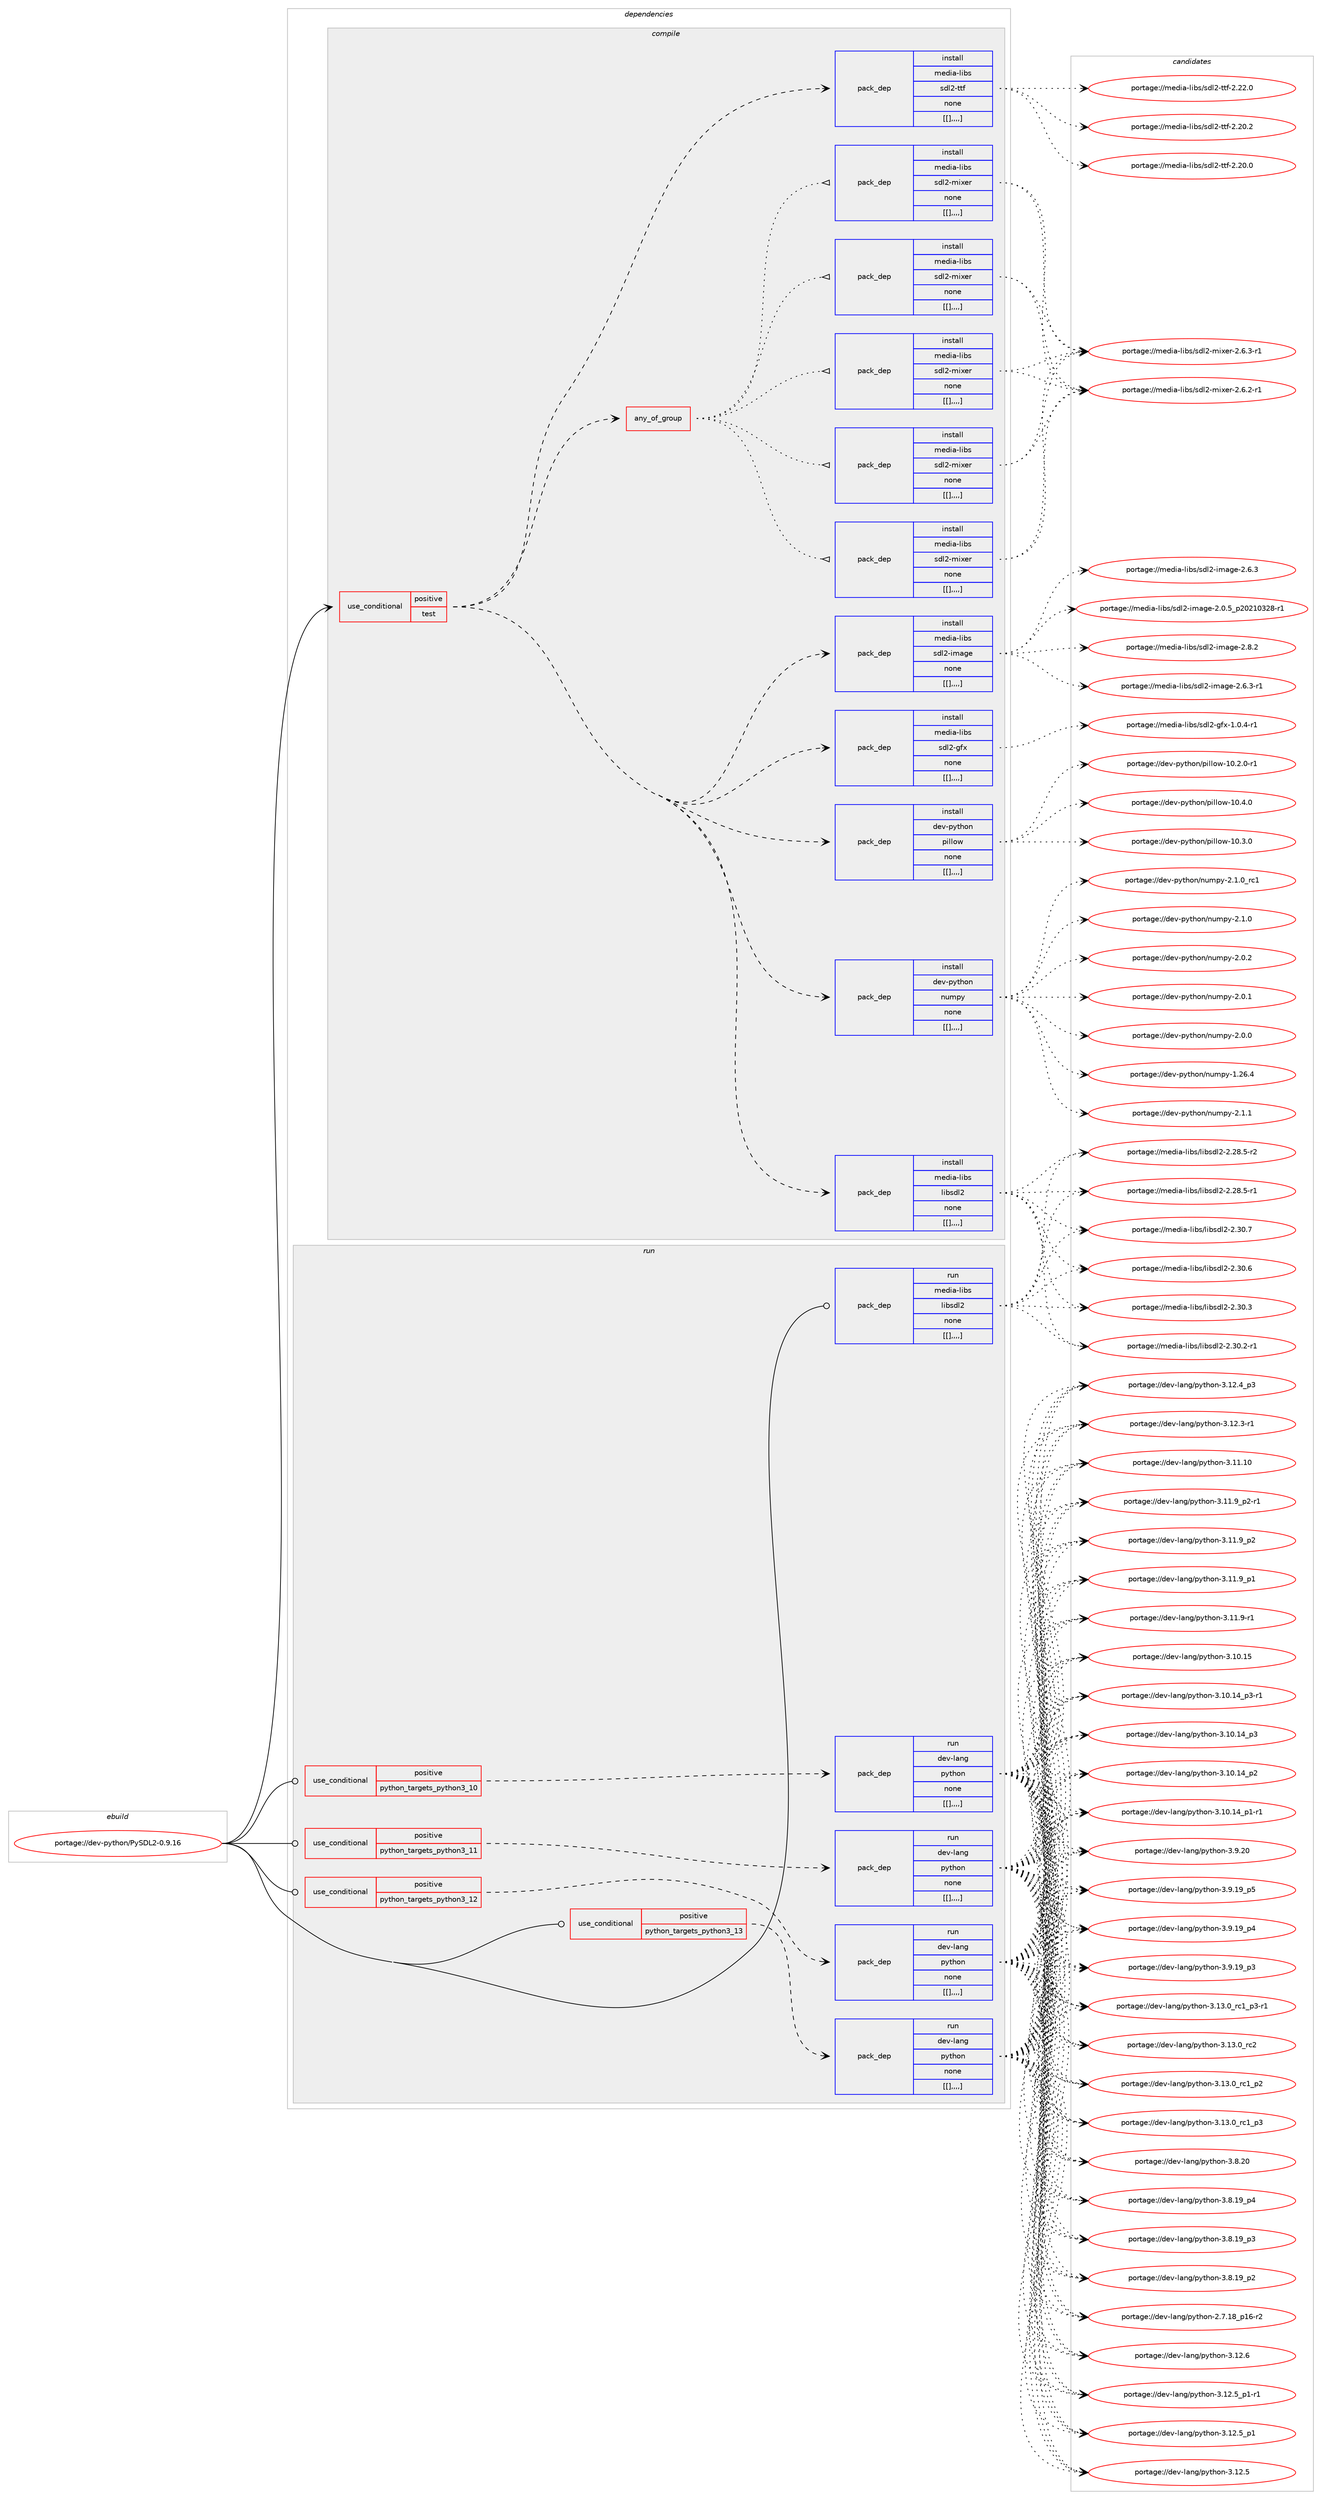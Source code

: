 digraph prolog {

# *************
# Graph options
# *************

newrank=true;
concentrate=true;
compound=true;
graph [rankdir=LR,fontname=Helvetica,fontsize=10,ranksep=1.5];#, ranksep=2.5, nodesep=0.2];
edge  [arrowhead=vee];
node  [fontname=Helvetica,fontsize=10];

# **********
# The ebuild
# **********

subgraph cluster_leftcol {
color=gray;
label=<<i>ebuild</i>>;
id [label="portage://dev-python/PySDL2-0.9.16", color=red, width=4, href="../dev-python/PySDL2-0.9.16.svg"];
}

# ****************
# The dependencies
# ****************

subgraph cluster_midcol {
color=gray;
label=<<i>dependencies</i>>;
subgraph cluster_compile {
fillcolor="#eeeeee";
style=filled;
label=<<i>compile</i>>;
subgraph cond31192 {
dependency142116 [label=<<TABLE BORDER="0" CELLBORDER="1" CELLSPACING="0" CELLPADDING="4"><TR><TD ROWSPAN="3" CELLPADDING="10">use_conditional</TD></TR><TR><TD>positive</TD></TR><TR><TD>test</TD></TR></TABLE>>, shape=none, color=red];
subgraph pack109712 {
dependency142117 [label=<<TABLE BORDER="0" CELLBORDER="1" CELLSPACING="0" CELLPADDING="4" WIDTH="220"><TR><TD ROWSPAN="6" CELLPADDING="30">pack_dep</TD></TR><TR><TD WIDTH="110">install</TD></TR><TR><TD>dev-python</TD></TR><TR><TD>numpy</TD></TR><TR><TD>none</TD></TR><TR><TD>[[],,,,]</TD></TR></TABLE>>, shape=none, color=blue];
}
dependency142116:e -> dependency142117:w [weight=20,style="dashed",arrowhead="vee"];
subgraph pack109713 {
dependency142118 [label=<<TABLE BORDER="0" CELLBORDER="1" CELLSPACING="0" CELLPADDING="4" WIDTH="220"><TR><TD ROWSPAN="6" CELLPADDING="30">pack_dep</TD></TR><TR><TD WIDTH="110">install</TD></TR><TR><TD>dev-python</TD></TR><TR><TD>pillow</TD></TR><TR><TD>none</TD></TR><TR><TD>[[],,,,]</TD></TR></TABLE>>, shape=none, color=blue];
}
dependency142116:e -> dependency142118:w [weight=20,style="dashed",arrowhead="vee"];
subgraph pack109714 {
dependency142119 [label=<<TABLE BORDER="0" CELLBORDER="1" CELLSPACING="0" CELLPADDING="4" WIDTH="220"><TR><TD ROWSPAN="6" CELLPADDING="30">pack_dep</TD></TR><TR><TD WIDTH="110">install</TD></TR><TR><TD>media-libs</TD></TR><TR><TD>libsdl2</TD></TR><TR><TD>none</TD></TR><TR><TD>[[],,,,]</TD></TR></TABLE>>, shape=none, color=blue];
}
dependency142116:e -> dependency142119:w [weight=20,style="dashed",arrowhead="vee"];
subgraph pack109715 {
dependency142120 [label=<<TABLE BORDER="0" CELLBORDER="1" CELLSPACING="0" CELLPADDING="4" WIDTH="220"><TR><TD ROWSPAN="6" CELLPADDING="30">pack_dep</TD></TR><TR><TD WIDTH="110">install</TD></TR><TR><TD>media-libs</TD></TR><TR><TD>sdl2-gfx</TD></TR><TR><TD>none</TD></TR><TR><TD>[[],,,,]</TD></TR></TABLE>>, shape=none, color=blue];
}
dependency142116:e -> dependency142120:w [weight=20,style="dashed",arrowhead="vee"];
subgraph pack109716 {
dependency142121 [label=<<TABLE BORDER="0" CELLBORDER="1" CELLSPACING="0" CELLPADDING="4" WIDTH="220"><TR><TD ROWSPAN="6" CELLPADDING="30">pack_dep</TD></TR><TR><TD WIDTH="110">install</TD></TR><TR><TD>media-libs</TD></TR><TR><TD>sdl2-image</TD></TR><TR><TD>none</TD></TR><TR><TD>[[],,,,]</TD></TR></TABLE>>, shape=none, color=blue];
}
dependency142116:e -> dependency142121:w [weight=20,style="dashed",arrowhead="vee"];
subgraph any1062 {
dependency142122 [label=<<TABLE BORDER="0" CELLBORDER="1" CELLSPACING="0" CELLPADDING="4"><TR><TD CELLPADDING="10">any_of_group</TD></TR></TABLE>>, shape=none, color=red];subgraph pack109717 {
dependency142123 [label=<<TABLE BORDER="0" CELLBORDER="1" CELLSPACING="0" CELLPADDING="4" WIDTH="220"><TR><TD ROWSPAN="6" CELLPADDING="30">pack_dep</TD></TR><TR><TD WIDTH="110">install</TD></TR><TR><TD>media-libs</TD></TR><TR><TD>sdl2-mixer</TD></TR><TR><TD>none</TD></TR><TR><TD>[[],,,,]</TD></TR></TABLE>>, shape=none, color=blue];
}
dependency142122:e -> dependency142123:w [weight=20,style="dotted",arrowhead="oinv"];
subgraph pack109718 {
dependency142124 [label=<<TABLE BORDER="0" CELLBORDER="1" CELLSPACING="0" CELLPADDING="4" WIDTH="220"><TR><TD ROWSPAN="6" CELLPADDING="30">pack_dep</TD></TR><TR><TD WIDTH="110">install</TD></TR><TR><TD>media-libs</TD></TR><TR><TD>sdl2-mixer</TD></TR><TR><TD>none</TD></TR><TR><TD>[[],,,,]</TD></TR></TABLE>>, shape=none, color=blue];
}
dependency142122:e -> dependency142124:w [weight=20,style="dotted",arrowhead="oinv"];
subgraph pack109719 {
dependency142125 [label=<<TABLE BORDER="0" CELLBORDER="1" CELLSPACING="0" CELLPADDING="4" WIDTH="220"><TR><TD ROWSPAN="6" CELLPADDING="30">pack_dep</TD></TR><TR><TD WIDTH="110">install</TD></TR><TR><TD>media-libs</TD></TR><TR><TD>sdl2-mixer</TD></TR><TR><TD>none</TD></TR><TR><TD>[[],,,,]</TD></TR></TABLE>>, shape=none, color=blue];
}
dependency142122:e -> dependency142125:w [weight=20,style="dotted",arrowhead="oinv"];
subgraph pack109720 {
dependency142126 [label=<<TABLE BORDER="0" CELLBORDER="1" CELLSPACING="0" CELLPADDING="4" WIDTH="220"><TR><TD ROWSPAN="6" CELLPADDING="30">pack_dep</TD></TR><TR><TD WIDTH="110">install</TD></TR><TR><TD>media-libs</TD></TR><TR><TD>sdl2-mixer</TD></TR><TR><TD>none</TD></TR><TR><TD>[[],,,,]</TD></TR></TABLE>>, shape=none, color=blue];
}
dependency142122:e -> dependency142126:w [weight=20,style="dotted",arrowhead="oinv"];
subgraph pack109721 {
dependency142127 [label=<<TABLE BORDER="0" CELLBORDER="1" CELLSPACING="0" CELLPADDING="4" WIDTH="220"><TR><TD ROWSPAN="6" CELLPADDING="30">pack_dep</TD></TR><TR><TD WIDTH="110">install</TD></TR><TR><TD>media-libs</TD></TR><TR><TD>sdl2-mixer</TD></TR><TR><TD>none</TD></TR><TR><TD>[[],,,,]</TD></TR></TABLE>>, shape=none, color=blue];
}
dependency142122:e -> dependency142127:w [weight=20,style="dotted",arrowhead="oinv"];
}
dependency142116:e -> dependency142122:w [weight=20,style="dashed",arrowhead="vee"];
subgraph pack109722 {
dependency142128 [label=<<TABLE BORDER="0" CELLBORDER="1" CELLSPACING="0" CELLPADDING="4" WIDTH="220"><TR><TD ROWSPAN="6" CELLPADDING="30">pack_dep</TD></TR><TR><TD WIDTH="110">install</TD></TR><TR><TD>media-libs</TD></TR><TR><TD>sdl2-ttf</TD></TR><TR><TD>none</TD></TR><TR><TD>[[],,,,]</TD></TR></TABLE>>, shape=none, color=blue];
}
dependency142116:e -> dependency142128:w [weight=20,style="dashed",arrowhead="vee"];
}
id:e -> dependency142116:w [weight=20,style="solid",arrowhead="vee"];
}
subgraph cluster_compileandrun {
fillcolor="#eeeeee";
style=filled;
label=<<i>compile and run</i>>;
}
subgraph cluster_run {
fillcolor="#eeeeee";
style=filled;
label=<<i>run</i>>;
subgraph cond31193 {
dependency142129 [label=<<TABLE BORDER="0" CELLBORDER="1" CELLSPACING="0" CELLPADDING="4"><TR><TD ROWSPAN="3" CELLPADDING="10">use_conditional</TD></TR><TR><TD>positive</TD></TR><TR><TD>python_targets_python3_10</TD></TR></TABLE>>, shape=none, color=red];
subgraph pack109723 {
dependency142130 [label=<<TABLE BORDER="0" CELLBORDER="1" CELLSPACING="0" CELLPADDING="4" WIDTH="220"><TR><TD ROWSPAN="6" CELLPADDING="30">pack_dep</TD></TR><TR><TD WIDTH="110">run</TD></TR><TR><TD>dev-lang</TD></TR><TR><TD>python</TD></TR><TR><TD>none</TD></TR><TR><TD>[[],,,,]</TD></TR></TABLE>>, shape=none, color=blue];
}
dependency142129:e -> dependency142130:w [weight=20,style="dashed",arrowhead="vee"];
}
id:e -> dependency142129:w [weight=20,style="solid",arrowhead="odot"];
subgraph cond31194 {
dependency142131 [label=<<TABLE BORDER="0" CELLBORDER="1" CELLSPACING="0" CELLPADDING="4"><TR><TD ROWSPAN="3" CELLPADDING="10">use_conditional</TD></TR><TR><TD>positive</TD></TR><TR><TD>python_targets_python3_11</TD></TR></TABLE>>, shape=none, color=red];
subgraph pack109724 {
dependency142132 [label=<<TABLE BORDER="0" CELLBORDER="1" CELLSPACING="0" CELLPADDING="4" WIDTH="220"><TR><TD ROWSPAN="6" CELLPADDING="30">pack_dep</TD></TR><TR><TD WIDTH="110">run</TD></TR><TR><TD>dev-lang</TD></TR><TR><TD>python</TD></TR><TR><TD>none</TD></TR><TR><TD>[[],,,,]</TD></TR></TABLE>>, shape=none, color=blue];
}
dependency142131:e -> dependency142132:w [weight=20,style="dashed",arrowhead="vee"];
}
id:e -> dependency142131:w [weight=20,style="solid",arrowhead="odot"];
subgraph cond31195 {
dependency142133 [label=<<TABLE BORDER="0" CELLBORDER="1" CELLSPACING="0" CELLPADDING="4"><TR><TD ROWSPAN="3" CELLPADDING="10">use_conditional</TD></TR><TR><TD>positive</TD></TR><TR><TD>python_targets_python3_12</TD></TR></TABLE>>, shape=none, color=red];
subgraph pack109725 {
dependency142134 [label=<<TABLE BORDER="0" CELLBORDER="1" CELLSPACING="0" CELLPADDING="4" WIDTH="220"><TR><TD ROWSPAN="6" CELLPADDING="30">pack_dep</TD></TR><TR><TD WIDTH="110">run</TD></TR><TR><TD>dev-lang</TD></TR><TR><TD>python</TD></TR><TR><TD>none</TD></TR><TR><TD>[[],,,,]</TD></TR></TABLE>>, shape=none, color=blue];
}
dependency142133:e -> dependency142134:w [weight=20,style="dashed",arrowhead="vee"];
}
id:e -> dependency142133:w [weight=20,style="solid",arrowhead="odot"];
subgraph cond31196 {
dependency142135 [label=<<TABLE BORDER="0" CELLBORDER="1" CELLSPACING="0" CELLPADDING="4"><TR><TD ROWSPAN="3" CELLPADDING="10">use_conditional</TD></TR><TR><TD>positive</TD></TR><TR><TD>python_targets_python3_13</TD></TR></TABLE>>, shape=none, color=red];
subgraph pack109726 {
dependency142136 [label=<<TABLE BORDER="0" CELLBORDER="1" CELLSPACING="0" CELLPADDING="4" WIDTH="220"><TR><TD ROWSPAN="6" CELLPADDING="30">pack_dep</TD></TR><TR><TD WIDTH="110">run</TD></TR><TR><TD>dev-lang</TD></TR><TR><TD>python</TD></TR><TR><TD>none</TD></TR><TR><TD>[[],,,,]</TD></TR></TABLE>>, shape=none, color=blue];
}
dependency142135:e -> dependency142136:w [weight=20,style="dashed",arrowhead="vee"];
}
id:e -> dependency142135:w [weight=20,style="solid",arrowhead="odot"];
subgraph pack109727 {
dependency142137 [label=<<TABLE BORDER="0" CELLBORDER="1" CELLSPACING="0" CELLPADDING="4" WIDTH="220"><TR><TD ROWSPAN="6" CELLPADDING="30">pack_dep</TD></TR><TR><TD WIDTH="110">run</TD></TR><TR><TD>media-libs</TD></TR><TR><TD>libsdl2</TD></TR><TR><TD>none</TD></TR><TR><TD>[[],,,,]</TD></TR></TABLE>>, shape=none, color=blue];
}
id:e -> dependency142137:w [weight=20,style="solid",arrowhead="odot"];
}
}

# **************
# The candidates
# **************

subgraph cluster_choices {
rank=same;
color=gray;
label=<<i>candidates</i>>;

subgraph choice109712 {
color=black;
nodesep=1;
choice1001011184511212111610411111047110117109112121455046494649 [label="portage://dev-python/numpy-2.1.1", color=red, width=4,href="../dev-python/numpy-2.1.1.svg"];
choice1001011184511212111610411111047110117109112121455046494648951149949 [label="portage://dev-python/numpy-2.1.0_rc1", color=red, width=4,href="../dev-python/numpy-2.1.0_rc1.svg"];
choice1001011184511212111610411111047110117109112121455046494648 [label="portage://dev-python/numpy-2.1.0", color=red, width=4,href="../dev-python/numpy-2.1.0.svg"];
choice1001011184511212111610411111047110117109112121455046484650 [label="portage://dev-python/numpy-2.0.2", color=red, width=4,href="../dev-python/numpy-2.0.2.svg"];
choice1001011184511212111610411111047110117109112121455046484649 [label="portage://dev-python/numpy-2.0.1", color=red, width=4,href="../dev-python/numpy-2.0.1.svg"];
choice1001011184511212111610411111047110117109112121455046484648 [label="portage://dev-python/numpy-2.0.0", color=red, width=4,href="../dev-python/numpy-2.0.0.svg"];
choice100101118451121211161041111104711011710911212145494650544652 [label="portage://dev-python/numpy-1.26.4", color=red, width=4,href="../dev-python/numpy-1.26.4.svg"];
dependency142117:e -> choice1001011184511212111610411111047110117109112121455046494649:w [style=dotted,weight="100"];
dependency142117:e -> choice1001011184511212111610411111047110117109112121455046494648951149949:w [style=dotted,weight="100"];
dependency142117:e -> choice1001011184511212111610411111047110117109112121455046494648:w [style=dotted,weight="100"];
dependency142117:e -> choice1001011184511212111610411111047110117109112121455046484650:w [style=dotted,weight="100"];
dependency142117:e -> choice1001011184511212111610411111047110117109112121455046484649:w [style=dotted,weight="100"];
dependency142117:e -> choice1001011184511212111610411111047110117109112121455046484648:w [style=dotted,weight="100"];
dependency142117:e -> choice100101118451121211161041111104711011710911212145494650544652:w [style=dotted,weight="100"];
}
subgraph choice109713 {
color=black;
nodesep=1;
choice100101118451121211161041111104711210510810811111945494846524648 [label="portage://dev-python/pillow-10.4.0", color=red, width=4,href="../dev-python/pillow-10.4.0.svg"];
choice100101118451121211161041111104711210510810811111945494846514648 [label="portage://dev-python/pillow-10.3.0", color=red, width=4,href="../dev-python/pillow-10.3.0.svg"];
choice1001011184511212111610411111047112105108108111119454948465046484511449 [label="portage://dev-python/pillow-10.2.0-r1", color=red, width=4,href="../dev-python/pillow-10.2.0-r1.svg"];
dependency142118:e -> choice100101118451121211161041111104711210510810811111945494846524648:w [style=dotted,weight="100"];
dependency142118:e -> choice100101118451121211161041111104711210510810811111945494846514648:w [style=dotted,weight="100"];
dependency142118:e -> choice1001011184511212111610411111047112105108108111119454948465046484511449:w [style=dotted,weight="100"];
}
subgraph choice109714 {
color=black;
nodesep=1;
choice10910110010597451081059811547108105981151001085045504651484655 [label="portage://media-libs/libsdl2-2.30.7", color=red, width=4,href="../media-libs/libsdl2-2.30.7.svg"];
choice10910110010597451081059811547108105981151001085045504651484654 [label="portage://media-libs/libsdl2-2.30.6", color=red, width=4,href="../media-libs/libsdl2-2.30.6.svg"];
choice10910110010597451081059811547108105981151001085045504651484651 [label="portage://media-libs/libsdl2-2.30.3", color=red, width=4,href="../media-libs/libsdl2-2.30.3.svg"];
choice109101100105974510810598115471081059811510010850455046514846504511449 [label="portage://media-libs/libsdl2-2.30.2-r1", color=red, width=4,href="../media-libs/libsdl2-2.30.2-r1.svg"];
choice109101100105974510810598115471081059811510010850455046505646534511450 [label="portage://media-libs/libsdl2-2.28.5-r2", color=red, width=4,href="../media-libs/libsdl2-2.28.5-r2.svg"];
choice109101100105974510810598115471081059811510010850455046505646534511449 [label="portage://media-libs/libsdl2-2.28.5-r1", color=red, width=4,href="../media-libs/libsdl2-2.28.5-r1.svg"];
dependency142119:e -> choice10910110010597451081059811547108105981151001085045504651484655:w [style=dotted,weight="100"];
dependency142119:e -> choice10910110010597451081059811547108105981151001085045504651484654:w [style=dotted,weight="100"];
dependency142119:e -> choice10910110010597451081059811547108105981151001085045504651484651:w [style=dotted,weight="100"];
dependency142119:e -> choice109101100105974510810598115471081059811510010850455046514846504511449:w [style=dotted,weight="100"];
dependency142119:e -> choice109101100105974510810598115471081059811510010850455046505646534511450:w [style=dotted,weight="100"];
dependency142119:e -> choice109101100105974510810598115471081059811510010850455046505646534511449:w [style=dotted,weight="100"];
}
subgraph choice109715 {
color=black;
nodesep=1;
choice1091011001059745108105981154711510010850451031021204549464846524511449 [label="portage://media-libs/sdl2-gfx-1.0.4-r1", color=red, width=4,href="../media-libs/sdl2-gfx-1.0.4-r1.svg"];
dependency142120:e -> choice1091011001059745108105981154711510010850451031021204549464846524511449:w [style=dotted,weight="100"];
}
subgraph choice109716 {
color=black;
nodesep=1;
choice10910110010597451081059811547115100108504510510997103101455046564650 [label="portage://media-libs/sdl2-image-2.8.2", color=red, width=4,href="../media-libs/sdl2-image-2.8.2.svg"];
choice109101100105974510810598115471151001085045105109971031014550465446514511449 [label="portage://media-libs/sdl2-image-2.6.3-r1", color=red, width=4,href="../media-libs/sdl2-image-2.6.3-r1.svg"];
choice10910110010597451081059811547115100108504510510997103101455046544651 [label="portage://media-libs/sdl2-image-2.6.3", color=red, width=4,href="../media-libs/sdl2-image-2.6.3.svg"];
choice109101100105974510810598115471151001085045105109971031014550464846539511250485049485150564511449 [label="portage://media-libs/sdl2-image-2.0.5_p20210328-r1", color=red, width=4,href="../media-libs/sdl2-image-2.0.5_p20210328-r1.svg"];
dependency142121:e -> choice10910110010597451081059811547115100108504510510997103101455046564650:w [style=dotted,weight="100"];
dependency142121:e -> choice109101100105974510810598115471151001085045105109971031014550465446514511449:w [style=dotted,weight="100"];
dependency142121:e -> choice10910110010597451081059811547115100108504510510997103101455046544651:w [style=dotted,weight="100"];
dependency142121:e -> choice109101100105974510810598115471151001085045105109971031014550464846539511250485049485150564511449:w [style=dotted,weight="100"];
}
subgraph choice109717 {
color=black;
nodesep=1;
choice1091011001059745108105981154711510010850451091051201011144550465446514511449 [label="portage://media-libs/sdl2-mixer-2.6.3-r1", color=red, width=4,href="../media-libs/sdl2-mixer-2.6.3-r1.svg"];
choice1091011001059745108105981154711510010850451091051201011144550465446504511449 [label="portage://media-libs/sdl2-mixer-2.6.2-r1", color=red, width=4,href="../media-libs/sdl2-mixer-2.6.2-r1.svg"];
dependency142123:e -> choice1091011001059745108105981154711510010850451091051201011144550465446514511449:w [style=dotted,weight="100"];
dependency142123:e -> choice1091011001059745108105981154711510010850451091051201011144550465446504511449:w [style=dotted,weight="100"];
}
subgraph choice109718 {
color=black;
nodesep=1;
choice1091011001059745108105981154711510010850451091051201011144550465446514511449 [label="portage://media-libs/sdl2-mixer-2.6.3-r1", color=red, width=4,href="../media-libs/sdl2-mixer-2.6.3-r1.svg"];
choice1091011001059745108105981154711510010850451091051201011144550465446504511449 [label="portage://media-libs/sdl2-mixer-2.6.2-r1", color=red, width=4,href="../media-libs/sdl2-mixer-2.6.2-r1.svg"];
dependency142124:e -> choice1091011001059745108105981154711510010850451091051201011144550465446514511449:w [style=dotted,weight="100"];
dependency142124:e -> choice1091011001059745108105981154711510010850451091051201011144550465446504511449:w [style=dotted,weight="100"];
}
subgraph choice109719 {
color=black;
nodesep=1;
choice1091011001059745108105981154711510010850451091051201011144550465446514511449 [label="portage://media-libs/sdl2-mixer-2.6.3-r1", color=red, width=4,href="../media-libs/sdl2-mixer-2.6.3-r1.svg"];
choice1091011001059745108105981154711510010850451091051201011144550465446504511449 [label="portage://media-libs/sdl2-mixer-2.6.2-r1", color=red, width=4,href="../media-libs/sdl2-mixer-2.6.2-r1.svg"];
dependency142125:e -> choice1091011001059745108105981154711510010850451091051201011144550465446514511449:w [style=dotted,weight="100"];
dependency142125:e -> choice1091011001059745108105981154711510010850451091051201011144550465446504511449:w [style=dotted,weight="100"];
}
subgraph choice109720 {
color=black;
nodesep=1;
choice1091011001059745108105981154711510010850451091051201011144550465446514511449 [label="portage://media-libs/sdl2-mixer-2.6.3-r1", color=red, width=4,href="../media-libs/sdl2-mixer-2.6.3-r1.svg"];
choice1091011001059745108105981154711510010850451091051201011144550465446504511449 [label="portage://media-libs/sdl2-mixer-2.6.2-r1", color=red, width=4,href="../media-libs/sdl2-mixer-2.6.2-r1.svg"];
dependency142126:e -> choice1091011001059745108105981154711510010850451091051201011144550465446514511449:w [style=dotted,weight="100"];
dependency142126:e -> choice1091011001059745108105981154711510010850451091051201011144550465446504511449:w [style=dotted,weight="100"];
}
subgraph choice109721 {
color=black;
nodesep=1;
choice1091011001059745108105981154711510010850451091051201011144550465446514511449 [label="portage://media-libs/sdl2-mixer-2.6.3-r1", color=red, width=4,href="../media-libs/sdl2-mixer-2.6.3-r1.svg"];
choice1091011001059745108105981154711510010850451091051201011144550465446504511449 [label="portage://media-libs/sdl2-mixer-2.6.2-r1", color=red, width=4,href="../media-libs/sdl2-mixer-2.6.2-r1.svg"];
dependency142127:e -> choice1091011001059745108105981154711510010850451091051201011144550465446514511449:w [style=dotted,weight="100"];
dependency142127:e -> choice1091011001059745108105981154711510010850451091051201011144550465446504511449:w [style=dotted,weight="100"];
}
subgraph choice109722 {
color=black;
nodesep=1;
choice10910110010597451081059811547115100108504511611610245504650504648 [label="portage://media-libs/sdl2-ttf-2.22.0", color=red, width=4,href="../media-libs/sdl2-ttf-2.22.0.svg"];
choice10910110010597451081059811547115100108504511611610245504650484650 [label="portage://media-libs/sdl2-ttf-2.20.2", color=red, width=4,href="../media-libs/sdl2-ttf-2.20.2.svg"];
choice10910110010597451081059811547115100108504511611610245504650484648 [label="portage://media-libs/sdl2-ttf-2.20.0", color=red, width=4,href="../media-libs/sdl2-ttf-2.20.0.svg"];
dependency142128:e -> choice10910110010597451081059811547115100108504511611610245504650504648:w [style=dotted,weight="100"];
dependency142128:e -> choice10910110010597451081059811547115100108504511611610245504650484650:w [style=dotted,weight="100"];
dependency142128:e -> choice10910110010597451081059811547115100108504511611610245504650484648:w [style=dotted,weight="100"];
}
subgraph choice109723 {
color=black;
nodesep=1;
choice10010111845108971101034711212111610411111045514649514648951149950 [label="portage://dev-lang/python-3.13.0_rc2", color=red, width=4,href="../dev-lang/python-3.13.0_rc2.svg"];
choice1001011184510897110103471121211161041111104551464951464895114994995112514511449 [label="portage://dev-lang/python-3.13.0_rc1_p3-r1", color=red, width=4,href="../dev-lang/python-3.13.0_rc1_p3-r1.svg"];
choice100101118451089711010347112121116104111110455146495146489511499499511251 [label="portage://dev-lang/python-3.13.0_rc1_p3", color=red, width=4,href="../dev-lang/python-3.13.0_rc1_p3.svg"];
choice100101118451089711010347112121116104111110455146495146489511499499511250 [label="portage://dev-lang/python-3.13.0_rc1_p2", color=red, width=4,href="../dev-lang/python-3.13.0_rc1_p2.svg"];
choice10010111845108971101034711212111610411111045514649504654 [label="portage://dev-lang/python-3.12.6", color=red, width=4,href="../dev-lang/python-3.12.6.svg"];
choice1001011184510897110103471121211161041111104551464950465395112494511449 [label="portage://dev-lang/python-3.12.5_p1-r1", color=red, width=4,href="../dev-lang/python-3.12.5_p1-r1.svg"];
choice100101118451089711010347112121116104111110455146495046539511249 [label="portage://dev-lang/python-3.12.5_p1", color=red, width=4,href="../dev-lang/python-3.12.5_p1.svg"];
choice10010111845108971101034711212111610411111045514649504653 [label="portage://dev-lang/python-3.12.5", color=red, width=4,href="../dev-lang/python-3.12.5.svg"];
choice100101118451089711010347112121116104111110455146495046529511251 [label="portage://dev-lang/python-3.12.4_p3", color=red, width=4,href="../dev-lang/python-3.12.4_p3.svg"];
choice100101118451089711010347112121116104111110455146495046514511449 [label="portage://dev-lang/python-3.12.3-r1", color=red, width=4,href="../dev-lang/python-3.12.3-r1.svg"];
choice1001011184510897110103471121211161041111104551464949464948 [label="portage://dev-lang/python-3.11.10", color=red, width=4,href="../dev-lang/python-3.11.10.svg"];
choice1001011184510897110103471121211161041111104551464949465795112504511449 [label="portage://dev-lang/python-3.11.9_p2-r1", color=red, width=4,href="../dev-lang/python-3.11.9_p2-r1.svg"];
choice100101118451089711010347112121116104111110455146494946579511250 [label="portage://dev-lang/python-3.11.9_p2", color=red, width=4,href="../dev-lang/python-3.11.9_p2.svg"];
choice100101118451089711010347112121116104111110455146494946579511249 [label="portage://dev-lang/python-3.11.9_p1", color=red, width=4,href="../dev-lang/python-3.11.9_p1.svg"];
choice100101118451089711010347112121116104111110455146494946574511449 [label="portage://dev-lang/python-3.11.9-r1", color=red, width=4,href="../dev-lang/python-3.11.9-r1.svg"];
choice1001011184510897110103471121211161041111104551464948464953 [label="portage://dev-lang/python-3.10.15", color=red, width=4,href="../dev-lang/python-3.10.15.svg"];
choice100101118451089711010347112121116104111110455146494846495295112514511449 [label="portage://dev-lang/python-3.10.14_p3-r1", color=red, width=4,href="../dev-lang/python-3.10.14_p3-r1.svg"];
choice10010111845108971101034711212111610411111045514649484649529511251 [label="portage://dev-lang/python-3.10.14_p3", color=red, width=4,href="../dev-lang/python-3.10.14_p3.svg"];
choice10010111845108971101034711212111610411111045514649484649529511250 [label="portage://dev-lang/python-3.10.14_p2", color=red, width=4,href="../dev-lang/python-3.10.14_p2.svg"];
choice100101118451089711010347112121116104111110455146494846495295112494511449 [label="portage://dev-lang/python-3.10.14_p1-r1", color=red, width=4,href="../dev-lang/python-3.10.14_p1-r1.svg"];
choice10010111845108971101034711212111610411111045514657465048 [label="portage://dev-lang/python-3.9.20", color=red, width=4,href="../dev-lang/python-3.9.20.svg"];
choice100101118451089711010347112121116104111110455146574649579511253 [label="portage://dev-lang/python-3.9.19_p5", color=red, width=4,href="../dev-lang/python-3.9.19_p5.svg"];
choice100101118451089711010347112121116104111110455146574649579511252 [label="portage://dev-lang/python-3.9.19_p4", color=red, width=4,href="../dev-lang/python-3.9.19_p4.svg"];
choice100101118451089711010347112121116104111110455146574649579511251 [label="portage://dev-lang/python-3.9.19_p3", color=red, width=4,href="../dev-lang/python-3.9.19_p3.svg"];
choice10010111845108971101034711212111610411111045514656465048 [label="portage://dev-lang/python-3.8.20", color=red, width=4,href="../dev-lang/python-3.8.20.svg"];
choice100101118451089711010347112121116104111110455146564649579511252 [label="portage://dev-lang/python-3.8.19_p4", color=red, width=4,href="../dev-lang/python-3.8.19_p4.svg"];
choice100101118451089711010347112121116104111110455146564649579511251 [label="portage://dev-lang/python-3.8.19_p3", color=red, width=4,href="../dev-lang/python-3.8.19_p3.svg"];
choice100101118451089711010347112121116104111110455146564649579511250 [label="portage://dev-lang/python-3.8.19_p2", color=red, width=4,href="../dev-lang/python-3.8.19_p2.svg"];
choice100101118451089711010347112121116104111110455046554649569511249544511450 [label="portage://dev-lang/python-2.7.18_p16-r2", color=red, width=4,href="../dev-lang/python-2.7.18_p16-r2.svg"];
dependency142130:e -> choice10010111845108971101034711212111610411111045514649514648951149950:w [style=dotted,weight="100"];
dependency142130:e -> choice1001011184510897110103471121211161041111104551464951464895114994995112514511449:w [style=dotted,weight="100"];
dependency142130:e -> choice100101118451089711010347112121116104111110455146495146489511499499511251:w [style=dotted,weight="100"];
dependency142130:e -> choice100101118451089711010347112121116104111110455146495146489511499499511250:w [style=dotted,weight="100"];
dependency142130:e -> choice10010111845108971101034711212111610411111045514649504654:w [style=dotted,weight="100"];
dependency142130:e -> choice1001011184510897110103471121211161041111104551464950465395112494511449:w [style=dotted,weight="100"];
dependency142130:e -> choice100101118451089711010347112121116104111110455146495046539511249:w [style=dotted,weight="100"];
dependency142130:e -> choice10010111845108971101034711212111610411111045514649504653:w [style=dotted,weight="100"];
dependency142130:e -> choice100101118451089711010347112121116104111110455146495046529511251:w [style=dotted,weight="100"];
dependency142130:e -> choice100101118451089711010347112121116104111110455146495046514511449:w [style=dotted,weight="100"];
dependency142130:e -> choice1001011184510897110103471121211161041111104551464949464948:w [style=dotted,weight="100"];
dependency142130:e -> choice1001011184510897110103471121211161041111104551464949465795112504511449:w [style=dotted,weight="100"];
dependency142130:e -> choice100101118451089711010347112121116104111110455146494946579511250:w [style=dotted,weight="100"];
dependency142130:e -> choice100101118451089711010347112121116104111110455146494946579511249:w [style=dotted,weight="100"];
dependency142130:e -> choice100101118451089711010347112121116104111110455146494946574511449:w [style=dotted,weight="100"];
dependency142130:e -> choice1001011184510897110103471121211161041111104551464948464953:w [style=dotted,weight="100"];
dependency142130:e -> choice100101118451089711010347112121116104111110455146494846495295112514511449:w [style=dotted,weight="100"];
dependency142130:e -> choice10010111845108971101034711212111610411111045514649484649529511251:w [style=dotted,weight="100"];
dependency142130:e -> choice10010111845108971101034711212111610411111045514649484649529511250:w [style=dotted,weight="100"];
dependency142130:e -> choice100101118451089711010347112121116104111110455146494846495295112494511449:w [style=dotted,weight="100"];
dependency142130:e -> choice10010111845108971101034711212111610411111045514657465048:w [style=dotted,weight="100"];
dependency142130:e -> choice100101118451089711010347112121116104111110455146574649579511253:w [style=dotted,weight="100"];
dependency142130:e -> choice100101118451089711010347112121116104111110455146574649579511252:w [style=dotted,weight="100"];
dependency142130:e -> choice100101118451089711010347112121116104111110455146574649579511251:w [style=dotted,weight="100"];
dependency142130:e -> choice10010111845108971101034711212111610411111045514656465048:w [style=dotted,weight="100"];
dependency142130:e -> choice100101118451089711010347112121116104111110455146564649579511252:w [style=dotted,weight="100"];
dependency142130:e -> choice100101118451089711010347112121116104111110455146564649579511251:w [style=dotted,weight="100"];
dependency142130:e -> choice100101118451089711010347112121116104111110455146564649579511250:w [style=dotted,weight="100"];
dependency142130:e -> choice100101118451089711010347112121116104111110455046554649569511249544511450:w [style=dotted,weight="100"];
}
subgraph choice109724 {
color=black;
nodesep=1;
choice10010111845108971101034711212111610411111045514649514648951149950 [label="portage://dev-lang/python-3.13.0_rc2", color=red, width=4,href="../dev-lang/python-3.13.0_rc2.svg"];
choice1001011184510897110103471121211161041111104551464951464895114994995112514511449 [label="portage://dev-lang/python-3.13.0_rc1_p3-r1", color=red, width=4,href="../dev-lang/python-3.13.0_rc1_p3-r1.svg"];
choice100101118451089711010347112121116104111110455146495146489511499499511251 [label="portage://dev-lang/python-3.13.0_rc1_p3", color=red, width=4,href="../dev-lang/python-3.13.0_rc1_p3.svg"];
choice100101118451089711010347112121116104111110455146495146489511499499511250 [label="portage://dev-lang/python-3.13.0_rc1_p2", color=red, width=4,href="../dev-lang/python-3.13.0_rc1_p2.svg"];
choice10010111845108971101034711212111610411111045514649504654 [label="portage://dev-lang/python-3.12.6", color=red, width=4,href="../dev-lang/python-3.12.6.svg"];
choice1001011184510897110103471121211161041111104551464950465395112494511449 [label="portage://dev-lang/python-3.12.5_p1-r1", color=red, width=4,href="../dev-lang/python-3.12.5_p1-r1.svg"];
choice100101118451089711010347112121116104111110455146495046539511249 [label="portage://dev-lang/python-3.12.5_p1", color=red, width=4,href="../dev-lang/python-3.12.5_p1.svg"];
choice10010111845108971101034711212111610411111045514649504653 [label="portage://dev-lang/python-3.12.5", color=red, width=4,href="../dev-lang/python-3.12.5.svg"];
choice100101118451089711010347112121116104111110455146495046529511251 [label="portage://dev-lang/python-3.12.4_p3", color=red, width=4,href="../dev-lang/python-3.12.4_p3.svg"];
choice100101118451089711010347112121116104111110455146495046514511449 [label="portage://dev-lang/python-3.12.3-r1", color=red, width=4,href="../dev-lang/python-3.12.3-r1.svg"];
choice1001011184510897110103471121211161041111104551464949464948 [label="portage://dev-lang/python-3.11.10", color=red, width=4,href="../dev-lang/python-3.11.10.svg"];
choice1001011184510897110103471121211161041111104551464949465795112504511449 [label="portage://dev-lang/python-3.11.9_p2-r1", color=red, width=4,href="../dev-lang/python-3.11.9_p2-r1.svg"];
choice100101118451089711010347112121116104111110455146494946579511250 [label="portage://dev-lang/python-3.11.9_p2", color=red, width=4,href="../dev-lang/python-3.11.9_p2.svg"];
choice100101118451089711010347112121116104111110455146494946579511249 [label="portage://dev-lang/python-3.11.9_p1", color=red, width=4,href="../dev-lang/python-3.11.9_p1.svg"];
choice100101118451089711010347112121116104111110455146494946574511449 [label="portage://dev-lang/python-3.11.9-r1", color=red, width=4,href="../dev-lang/python-3.11.9-r1.svg"];
choice1001011184510897110103471121211161041111104551464948464953 [label="portage://dev-lang/python-3.10.15", color=red, width=4,href="../dev-lang/python-3.10.15.svg"];
choice100101118451089711010347112121116104111110455146494846495295112514511449 [label="portage://dev-lang/python-3.10.14_p3-r1", color=red, width=4,href="../dev-lang/python-3.10.14_p3-r1.svg"];
choice10010111845108971101034711212111610411111045514649484649529511251 [label="portage://dev-lang/python-3.10.14_p3", color=red, width=4,href="../dev-lang/python-3.10.14_p3.svg"];
choice10010111845108971101034711212111610411111045514649484649529511250 [label="portage://dev-lang/python-3.10.14_p2", color=red, width=4,href="../dev-lang/python-3.10.14_p2.svg"];
choice100101118451089711010347112121116104111110455146494846495295112494511449 [label="portage://dev-lang/python-3.10.14_p1-r1", color=red, width=4,href="../dev-lang/python-3.10.14_p1-r1.svg"];
choice10010111845108971101034711212111610411111045514657465048 [label="portage://dev-lang/python-3.9.20", color=red, width=4,href="../dev-lang/python-3.9.20.svg"];
choice100101118451089711010347112121116104111110455146574649579511253 [label="portage://dev-lang/python-3.9.19_p5", color=red, width=4,href="../dev-lang/python-3.9.19_p5.svg"];
choice100101118451089711010347112121116104111110455146574649579511252 [label="portage://dev-lang/python-3.9.19_p4", color=red, width=4,href="../dev-lang/python-3.9.19_p4.svg"];
choice100101118451089711010347112121116104111110455146574649579511251 [label="portage://dev-lang/python-3.9.19_p3", color=red, width=4,href="../dev-lang/python-3.9.19_p3.svg"];
choice10010111845108971101034711212111610411111045514656465048 [label="portage://dev-lang/python-3.8.20", color=red, width=4,href="../dev-lang/python-3.8.20.svg"];
choice100101118451089711010347112121116104111110455146564649579511252 [label="portage://dev-lang/python-3.8.19_p4", color=red, width=4,href="../dev-lang/python-3.8.19_p4.svg"];
choice100101118451089711010347112121116104111110455146564649579511251 [label="portage://dev-lang/python-3.8.19_p3", color=red, width=4,href="../dev-lang/python-3.8.19_p3.svg"];
choice100101118451089711010347112121116104111110455146564649579511250 [label="portage://dev-lang/python-3.8.19_p2", color=red, width=4,href="../dev-lang/python-3.8.19_p2.svg"];
choice100101118451089711010347112121116104111110455046554649569511249544511450 [label="portage://dev-lang/python-2.7.18_p16-r2", color=red, width=4,href="../dev-lang/python-2.7.18_p16-r2.svg"];
dependency142132:e -> choice10010111845108971101034711212111610411111045514649514648951149950:w [style=dotted,weight="100"];
dependency142132:e -> choice1001011184510897110103471121211161041111104551464951464895114994995112514511449:w [style=dotted,weight="100"];
dependency142132:e -> choice100101118451089711010347112121116104111110455146495146489511499499511251:w [style=dotted,weight="100"];
dependency142132:e -> choice100101118451089711010347112121116104111110455146495146489511499499511250:w [style=dotted,weight="100"];
dependency142132:e -> choice10010111845108971101034711212111610411111045514649504654:w [style=dotted,weight="100"];
dependency142132:e -> choice1001011184510897110103471121211161041111104551464950465395112494511449:w [style=dotted,weight="100"];
dependency142132:e -> choice100101118451089711010347112121116104111110455146495046539511249:w [style=dotted,weight="100"];
dependency142132:e -> choice10010111845108971101034711212111610411111045514649504653:w [style=dotted,weight="100"];
dependency142132:e -> choice100101118451089711010347112121116104111110455146495046529511251:w [style=dotted,weight="100"];
dependency142132:e -> choice100101118451089711010347112121116104111110455146495046514511449:w [style=dotted,weight="100"];
dependency142132:e -> choice1001011184510897110103471121211161041111104551464949464948:w [style=dotted,weight="100"];
dependency142132:e -> choice1001011184510897110103471121211161041111104551464949465795112504511449:w [style=dotted,weight="100"];
dependency142132:e -> choice100101118451089711010347112121116104111110455146494946579511250:w [style=dotted,weight="100"];
dependency142132:e -> choice100101118451089711010347112121116104111110455146494946579511249:w [style=dotted,weight="100"];
dependency142132:e -> choice100101118451089711010347112121116104111110455146494946574511449:w [style=dotted,weight="100"];
dependency142132:e -> choice1001011184510897110103471121211161041111104551464948464953:w [style=dotted,weight="100"];
dependency142132:e -> choice100101118451089711010347112121116104111110455146494846495295112514511449:w [style=dotted,weight="100"];
dependency142132:e -> choice10010111845108971101034711212111610411111045514649484649529511251:w [style=dotted,weight="100"];
dependency142132:e -> choice10010111845108971101034711212111610411111045514649484649529511250:w [style=dotted,weight="100"];
dependency142132:e -> choice100101118451089711010347112121116104111110455146494846495295112494511449:w [style=dotted,weight="100"];
dependency142132:e -> choice10010111845108971101034711212111610411111045514657465048:w [style=dotted,weight="100"];
dependency142132:e -> choice100101118451089711010347112121116104111110455146574649579511253:w [style=dotted,weight="100"];
dependency142132:e -> choice100101118451089711010347112121116104111110455146574649579511252:w [style=dotted,weight="100"];
dependency142132:e -> choice100101118451089711010347112121116104111110455146574649579511251:w [style=dotted,weight="100"];
dependency142132:e -> choice10010111845108971101034711212111610411111045514656465048:w [style=dotted,weight="100"];
dependency142132:e -> choice100101118451089711010347112121116104111110455146564649579511252:w [style=dotted,weight="100"];
dependency142132:e -> choice100101118451089711010347112121116104111110455146564649579511251:w [style=dotted,weight="100"];
dependency142132:e -> choice100101118451089711010347112121116104111110455146564649579511250:w [style=dotted,weight="100"];
dependency142132:e -> choice100101118451089711010347112121116104111110455046554649569511249544511450:w [style=dotted,weight="100"];
}
subgraph choice109725 {
color=black;
nodesep=1;
choice10010111845108971101034711212111610411111045514649514648951149950 [label="portage://dev-lang/python-3.13.0_rc2", color=red, width=4,href="../dev-lang/python-3.13.0_rc2.svg"];
choice1001011184510897110103471121211161041111104551464951464895114994995112514511449 [label="portage://dev-lang/python-3.13.0_rc1_p3-r1", color=red, width=4,href="../dev-lang/python-3.13.0_rc1_p3-r1.svg"];
choice100101118451089711010347112121116104111110455146495146489511499499511251 [label="portage://dev-lang/python-3.13.0_rc1_p3", color=red, width=4,href="../dev-lang/python-3.13.0_rc1_p3.svg"];
choice100101118451089711010347112121116104111110455146495146489511499499511250 [label="portage://dev-lang/python-3.13.0_rc1_p2", color=red, width=4,href="../dev-lang/python-3.13.0_rc1_p2.svg"];
choice10010111845108971101034711212111610411111045514649504654 [label="portage://dev-lang/python-3.12.6", color=red, width=4,href="../dev-lang/python-3.12.6.svg"];
choice1001011184510897110103471121211161041111104551464950465395112494511449 [label="portage://dev-lang/python-3.12.5_p1-r1", color=red, width=4,href="../dev-lang/python-3.12.5_p1-r1.svg"];
choice100101118451089711010347112121116104111110455146495046539511249 [label="portage://dev-lang/python-3.12.5_p1", color=red, width=4,href="../dev-lang/python-3.12.5_p1.svg"];
choice10010111845108971101034711212111610411111045514649504653 [label="portage://dev-lang/python-3.12.5", color=red, width=4,href="../dev-lang/python-3.12.5.svg"];
choice100101118451089711010347112121116104111110455146495046529511251 [label="portage://dev-lang/python-3.12.4_p3", color=red, width=4,href="../dev-lang/python-3.12.4_p3.svg"];
choice100101118451089711010347112121116104111110455146495046514511449 [label="portage://dev-lang/python-3.12.3-r1", color=red, width=4,href="../dev-lang/python-3.12.3-r1.svg"];
choice1001011184510897110103471121211161041111104551464949464948 [label="portage://dev-lang/python-3.11.10", color=red, width=4,href="../dev-lang/python-3.11.10.svg"];
choice1001011184510897110103471121211161041111104551464949465795112504511449 [label="portage://dev-lang/python-3.11.9_p2-r1", color=red, width=4,href="../dev-lang/python-3.11.9_p2-r1.svg"];
choice100101118451089711010347112121116104111110455146494946579511250 [label="portage://dev-lang/python-3.11.9_p2", color=red, width=4,href="../dev-lang/python-3.11.9_p2.svg"];
choice100101118451089711010347112121116104111110455146494946579511249 [label="portage://dev-lang/python-3.11.9_p1", color=red, width=4,href="../dev-lang/python-3.11.9_p1.svg"];
choice100101118451089711010347112121116104111110455146494946574511449 [label="portage://dev-lang/python-3.11.9-r1", color=red, width=4,href="../dev-lang/python-3.11.9-r1.svg"];
choice1001011184510897110103471121211161041111104551464948464953 [label="portage://dev-lang/python-3.10.15", color=red, width=4,href="../dev-lang/python-3.10.15.svg"];
choice100101118451089711010347112121116104111110455146494846495295112514511449 [label="portage://dev-lang/python-3.10.14_p3-r1", color=red, width=4,href="../dev-lang/python-3.10.14_p3-r1.svg"];
choice10010111845108971101034711212111610411111045514649484649529511251 [label="portage://dev-lang/python-3.10.14_p3", color=red, width=4,href="../dev-lang/python-3.10.14_p3.svg"];
choice10010111845108971101034711212111610411111045514649484649529511250 [label="portage://dev-lang/python-3.10.14_p2", color=red, width=4,href="../dev-lang/python-3.10.14_p2.svg"];
choice100101118451089711010347112121116104111110455146494846495295112494511449 [label="portage://dev-lang/python-3.10.14_p1-r1", color=red, width=4,href="../dev-lang/python-3.10.14_p1-r1.svg"];
choice10010111845108971101034711212111610411111045514657465048 [label="portage://dev-lang/python-3.9.20", color=red, width=4,href="../dev-lang/python-3.9.20.svg"];
choice100101118451089711010347112121116104111110455146574649579511253 [label="portage://dev-lang/python-3.9.19_p5", color=red, width=4,href="../dev-lang/python-3.9.19_p5.svg"];
choice100101118451089711010347112121116104111110455146574649579511252 [label="portage://dev-lang/python-3.9.19_p4", color=red, width=4,href="../dev-lang/python-3.9.19_p4.svg"];
choice100101118451089711010347112121116104111110455146574649579511251 [label="portage://dev-lang/python-3.9.19_p3", color=red, width=4,href="../dev-lang/python-3.9.19_p3.svg"];
choice10010111845108971101034711212111610411111045514656465048 [label="portage://dev-lang/python-3.8.20", color=red, width=4,href="../dev-lang/python-3.8.20.svg"];
choice100101118451089711010347112121116104111110455146564649579511252 [label="portage://dev-lang/python-3.8.19_p4", color=red, width=4,href="../dev-lang/python-3.8.19_p4.svg"];
choice100101118451089711010347112121116104111110455146564649579511251 [label="portage://dev-lang/python-3.8.19_p3", color=red, width=4,href="../dev-lang/python-3.8.19_p3.svg"];
choice100101118451089711010347112121116104111110455146564649579511250 [label="portage://dev-lang/python-3.8.19_p2", color=red, width=4,href="../dev-lang/python-3.8.19_p2.svg"];
choice100101118451089711010347112121116104111110455046554649569511249544511450 [label="portage://dev-lang/python-2.7.18_p16-r2", color=red, width=4,href="../dev-lang/python-2.7.18_p16-r2.svg"];
dependency142134:e -> choice10010111845108971101034711212111610411111045514649514648951149950:w [style=dotted,weight="100"];
dependency142134:e -> choice1001011184510897110103471121211161041111104551464951464895114994995112514511449:w [style=dotted,weight="100"];
dependency142134:e -> choice100101118451089711010347112121116104111110455146495146489511499499511251:w [style=dotted,weight="100"];
dependency142134:e -> choice100101118451089711010347112121116104111110455146495146489511499499511250:w [style=dotted,weight="100"];
dependency142134:e -> choice10010111845108971101034711212111610411111045514649504654:w [style=dotted,weight="100"];
dependency142134:e -> choice1001011184510897110103471121211161041111104551464950465395112494511449:w [style=dotted,weight="100"];
dependency142134:e -> choice100101118451089711010347112121116104111110455146495046539511249:w [style=dotted,weight="100"];
dependency142134:e -> choice10010111845108971101034711212111610411111045514649504653:w [style=dotted,weight="100"];
dependency142134:e -> choice100101118451089711010347112121116104111110455146495046529511251:w [style=dotted,weight="100"];
dependency142134:e -> choice100101118451089711010347112121116104111110455146495046514511449:w [style=dotted,weight="100"];
dependency142134:e -> choice1001011184510897110103471121211161041111104551464949464948:w [style=dotted,weight="100"];
dependency142134:e -> choice1001011184510897110103471121211161041111104551464949465795112504511449:w [style=dotted,weight="100"];
dependency142134:e -> choice100101118451089711010347112121116104111110455146494946579511250:w [style=dotted,weight="100"];
dependency142134:e -> choice100101118451089711010347112121116104111110455146494946579511249:w [style=dotted,weight="100"];
dependency142134:e -> choice100101118451089711010347112121116104111110455146494946574511449:w [style=dotted,weight="100"];
dependency142134:e -> choice1001011184510897110103471121211161041111104551464948464953:w [style=dotted,weight="100"];
dependency142134:e -> choice100101118451089711010347112121116104111110455146494846495295112514511449:w [style=dotted,weight="100"];
dependency142134:e -> choice10010111845108971101034711212111610411111045514649484649529511251:w [style=dotted,weight="100"];
dependency142134:e -> choice10010111845108971101034711212111610411111045514649484649529511250:w [style=dotted,weight="100"];
dependency142134:e -> choice100101118451089711010347112121116104111110455146494846495295112494511449:w [style=dotted,weight="100"];
dependency142134:e -> choice10010111845108971101034711212111610411111045514657465048:w [style=dotted,weight="100"];
dependency142134:e -> choice100101118451089711010347112121116104111110455146574649579511253:w [style=dotted,weight="100"];
dependency142134:e -> choice100101118451089711010347112121116104111110455146574649579511252:w [style=dotted,weight="100"];
dependency142134:e -> choice100101118451089711010347112121116104111110455146574649579511251:w [style=dotted,weight="100"];
dependency142134:e -> choice10010111845108971101034711212111610411111045514656465048:w [style=dotted,weight="100"];
dependency142134:e -> choice100101118451089711010347112121116104111110455146564649579511252:w [style=dotted,weight="100"];
dependency142134:e -> choice100101118451089711010347112121116104111110455146564649579511251:w [style=dotted,weight="100"];
dependency142134:e -> choice100101118451089711010347112121116104111110455146564649579511250:w [style=dotted,weight="100"];
dependency142134:e -> choice100101118451089711010347112121116104111110455046554649569511249544511450:w [style=dotted,weight="100"];
}
subgraph choice109726 {
color=black;
nodesep=1;
choice10010111845108971101034711212111610411111045514649514648951149950 [label="portage://dev-lang/python-3.13.0_rc2", color=red, width=4,href="../dev-lang/python-3.13.0_rc2.svg"];
choice1001011184510897110103471121211161041111104551464951464895114994995112514511449 [label="portage://dev-lang/python-3.13.0_rc1_p3-r1", color=red, width=4,href="../dev-lang/python-3.13.0_rc1_p3-r1.svg"];
choice100101118451089711010347112121116104111110455146495146489511499499511251 [label="portage://dev-lang/python-3.13.0_rc1_p3", color=red, width=4,href="../dev-lang/python-3.13.0_rc1_p3.svg"];
choice100101118451089711010347112121116104111110455146495146489511499499511250 [label="portage://dev-lang/python-3.13.0_rc1_p2", color=red, width=4,href="../dev-lang/python-3.13.0_rc1_p2.svg"];
choice10010111845108971101034711212111610411111045514649504654 [label="portage://dev-lang/python-3.12.6", color=red, width=4,href="../dev-lang/python-3.12.6.svg"];
choice1001011184510897110103471121211161041111104551464950465395112494511449 [label="portage://dev-lang/python-3.12.5_p1-r1", color=red, width=4,href="../dev-lang/python-3.12.5_p1-r1.svg"];
choice100101118451089711010347112121116104111110455146495046539511249 [label="portage://dev-lang/python-3.12.5_p1", color=red, width=4,href="../dev-lang/python-3.12.5_p1.svg"];
choice10010111845108971101034711212111610411111045514649504653 [label="portage://dev-lang/python-3.12.5", color=red, width=4,href="../dev-lang/python-3.12.5.svg"];
choice100101118451089711010347112121116104111110455146495046529511251 [label="portage://dev-lang/python-3.12.4_p3", color=red, width=4,href="../dev-lang/python-3.12.4_p3.svg"];
choice100101118451089711010347112121116104111110455146495046514511449 [label="portage://dev-lang/python-3.12.3-r1", color=red, width=4,href="../dev-lang/python-3.12.3-r1.svg"];
choice1001011184510897110103471121211161041111104551464949464948 [label="portage://dev-lang/python-3.11.10", color=red, width=4,href="../dev-lang/python-3.11.10.svg"];
choice1001011184510897110103471121211161041111104551464949465795112504511449 [label="portage://dev-lang/python-3.11.9_p2-r1", color=red, width=4,href="../dev-lang/python-3.11.9_p2-r1.svg"];
choice100101118451089711010347112121116104111110455146494946579511250 [label="portage://dev-lang/python-3.11.9_p2", color=red, width=4,href="../dev-lang/python-3.11.9_p2.svg"];
choice100101118451089711010347112121116104111110455146494946579511249 [label="portage://dev-lang/python-3.11.9_p1", color=red, width=4,href="../dev-lang/python-3.11.9_p1.svg"];
choice100101118451089711010347112121116104111110455146494946574511449 [label="portage://dev-lang/python-3.11.9-r1", color=red, width=4,href="../dev-lang/python-3.11.9-r1.svg"];
choice1001011184510897110103471121211161041111104551464948464953 [label="portage://dev-lang/python-3.10.15", color=red, width=4,href="../dev-lang/python-3.10.15.svg"];
choice100101118451089711010347112121116104111110455146494846495295112514511449 [label="portage://dev-lang/python-3.10.14_p3-r1", color=red, width=4,href="../dev-lang/python-3.10.14_p3-r1.svg"];
choice10010111845108971101034711212111610411111045514649484649529511251 [label="portage://dev-lang/python-3.10.14_p3", color=red, width=4,href="../dev-lang/python-3.10.14_p3.svg"];
choice10010111845108971101034711212111610411111045514649484649529511250 [label="portage://dev-lang/python-3.10.14_p2", color=red, width=4,href="../dev-lang/python-3.10.14_p2.svg"];
choice100101118451089711010347112121116104111110455146494846495295112494511449 [label="portage://dev-lang/python-3.10.14_p1-r1", color=red, width=4,href="../dev-lang/python-3.10.14_p1-r1.svg"];
choice10010111845108971101034711212111610411111045514657465048 [label="portage://dev-lang/python-3.9.20", color=red, width=4,href="../dev-lang/python-3.9.20.svg"];
choice100101118451089711010347112121116104111110455146574649579511253 [label="portage://dev-lang/python-3.9.19_p5", color=red, width=4,href="../dev-lang/python-3.9.19_p5.svg"];
choice100101118451089711010347112121116104111110455146574649579511252 [label="portage://dev-lang/python-3.9.19_p4", color=red, width=4,href="../dev-lang/python-3.9.19_p4.svg"];
choice100101118451089711010347112121116104111110455146574649579511251 [label="portage://dev-lang/python-3.9.19_p3", color=red, width=4,href="../dev-lang/python-3.9.19_p3.svg"];
choice10010111845108971101034711212111610411111045514656465048 [label="portage://dev-lang/python-3.8.20", color=red, width=4,href="../dev-lang/python-3.8.20.svg"];
choice100101118451089711010347112121116104111110455146564649579511252 [label="portage://dev-lang/python-3.8.19_p4", color=red, width=4,href="../dev-lang/python-3.8.19_p4.svg"];
choice100101118451089711010347112121116104111110455146564649579511251 [label="portage://dev-lang/python-3.8.19_p3", color=red, width=4,href="../dev-lang/python-3.8.19_p3.svg"];
choice100101118451089711010347112121116104111110455146564649579511250 [label="portage://dev-lang/python-3.8.19_p2", color=red, width=4,href="../dev-lang/python-3.8.19_p2.svg"];
choice100101118451089711010347112121116104111110455046554649569511249544511450 [label="portage://dev-lang/python-2.7.18_p16-r2", color=red, width=4,href="../dev-lang/python-2.7.18_p16-r2.svg"];
dependency142136:e -> choice10010111845108971101034711212111610411111045514649514648951149950:w [style=dotted,weight="100"];
dependency142136:e -> choice1001011184510897110103471121211161041111104551464951464895114994995112514511449:w [style=dotted,weight="100"];
dependency142136:e -> choice100101118451089711010347112121116104111110455146495146489511499499511251:w [style=dotted,weight="100"];
dependency142136:e -> choice100101118451089711010347112121116104111110455146495146489511499499511250:w [style=dotted,weight="100"];
dependency142136:e -> choice10010111845108971101034711212111610411111045514649504654:w [style=dotted,weight="100"];
dependency142136:e -> choice1001011184510897110103471121211161041111104551464950465395112494511449:w [style=dotted,weight="100"];
dependency142136:e -> choice100101118451089711010347112121116104111110455146495046539511249:w [style=dotted,weight="100"];
dependency142136:e -> choice10010111845108971101034711212111610411111045514649504653:w [style=dotted,weight="100"];
dependency142136:e -> choice100101118451089711010347112121116104111110455146495046529511251:w [style=dotted,weight="100"];
dependency142136:e -> choice100101118451089711010347112121116104111110455146495046514511449:w [style=dotted,weight="100"];
dependency142136:e -> choice1001011184510897110103471121211161041111104551464949464948:w [style=dotted,weight="100"];
dependency142136:e -> choice1001011184510897110103471121211161041111104551464949465795112504511449:w [style=dotted,weight="100"];
dependency142136:e -> choice100101118451089711010347112121116104111110455146494946579511250:w [style=dotted,weight="100"];
dependency142136:e -> choice100101118451089711010347112121116104111110455146494946579511249:w [style=dotted,weight="100"];
dependency142136:e -> choice100101118451089711010347112121116104111110455146494946574511449:w [style=dotted,weight="100"];
dependency142136:e -> choice1001011184510897110103471121211161041111104551464948464953:w [style=dotted,weight="100"];
dependency142136:e -> choice100101118451089711010347112121116104111110455146494846495295112514511449:w [style=dotted,weight="100"];
dependency142136:e -> choice10010111845108971101034711212111610411111045514649484649529511251:w [style=dotted,weight="100"];
dependency142136:e -> choice10010111845108971101034711212111610411111045514649484649529511250:w [style=dotted,weight="100"];
dependency142136:e -> choice100101118451089711010347112121116104111110455146494846495295112494511449:w [style=dotted,weight="100"];
dependency142136:e -> choice10010111845108971101034711212111610411111045514657465048:w [style=dotted,weight="100"];
dependency142136:e -> choice100101118451089711010347112121116104111110455146574649579511253:w [style=dotted,weight="100"];
dependency142136:e -> choice100101118451089711010347112121116104111110455146574649579511252:w [style=dotted,weight="100"];
dependency142136:e -> choice100101118451089711010347112121116104111110455146574649579511251:w [style=dotted,weight="100"];
dependency142136:e -> choice10010111845108971101034711212111610411111045514656465048:w [style=dotted,weight="100"];
dependency142136:e -> choice100101118451089711010347112121116104111110455146564649579511252:w [style=dotted,weight="100"];
dependency142136:e -> choice100101118451089711010347112121116104111110455146564649579511251:w [style=dotted,weight="100"];
dependency142136:e -> choice100101118451089711010347112121116104111110455146564649579511250:w [style=dotted,weight="100"];
dependency142136:e -> choice100101118451089711010347112121116104111110455046554649569511249544511450:w [style=dotted,weight="100"];
}
subgraph choice109727 {
color=black;
nodesep=1;
choice10910110010597451081059811547108105981151001085045504651484655 [label="portage://media-libs/libsdl2-2.30.7", color=red, width=4,href="../media-libs/libsdl2-2.30.7.svg"];
choice10910110010597451081059811547108105981151001085045504651484654 [label="portage://media-libs/libsdl2-2.30.6", color=red, width=4,href="../media-libs/libsdl2-2.30.6.svg"];
choice10910110010597451081059811547108105981151001085045504651484651 [label="portage://media-libs/libsdl2-2.30.3", color=red, width=4,href="../media-libs/libsdl2-2.30.3.svg"];
choice109101100105974510810598115471081059811510010850455046514846504511449 [label="portage://media-libs/libsdl2-2.30.2-r1", color=red, width=4,href="../media-libs/libsdl2-2.30.2-r1.svg"];
choice109101100105974510810598115471081059811510010850455046505646534511450 [label="portage://media-libs/libsdl2-2.28.5-r2", color=red, width=4,href="../media-libs/libsdl2-2.28.5-r2.svg"];
choice109101100105974510810598115471081059811510010850455046505646534511449 [label="portage://media-libs/libsdl2-2.28.5-r1", color=red, width=4,href="../media-libs/libsdl2-2.28.5-r1.svg"];
dependency142137:e -> choice10910110010597451081059811547108105981151001085045504651484655:w [style=dotted,weight="100"];
dependency142137:e -> choice10910110010597451081059811547108105981151001085045504651484654:w [style=dotted,weight="100"];
dependency142137:e -> choice10910110010597451081059811547108105981151001085045504651484651:w [style=dotted,weight="100"];
dependency142137:e -> choice109101100105974510810598115471081059811510010850455046514846504511449:w [style=dotted,weight="100"];
dependency142137:e -> choice109101100105974510810598115471081059811510010850455046505646534511450:w [style=dotted,weight="100"];
dependency142137:e -> choice109101100105974510810598115471081059811510010850455046505646534511449:w [style=dotted,weight="100"];
}
}

}
